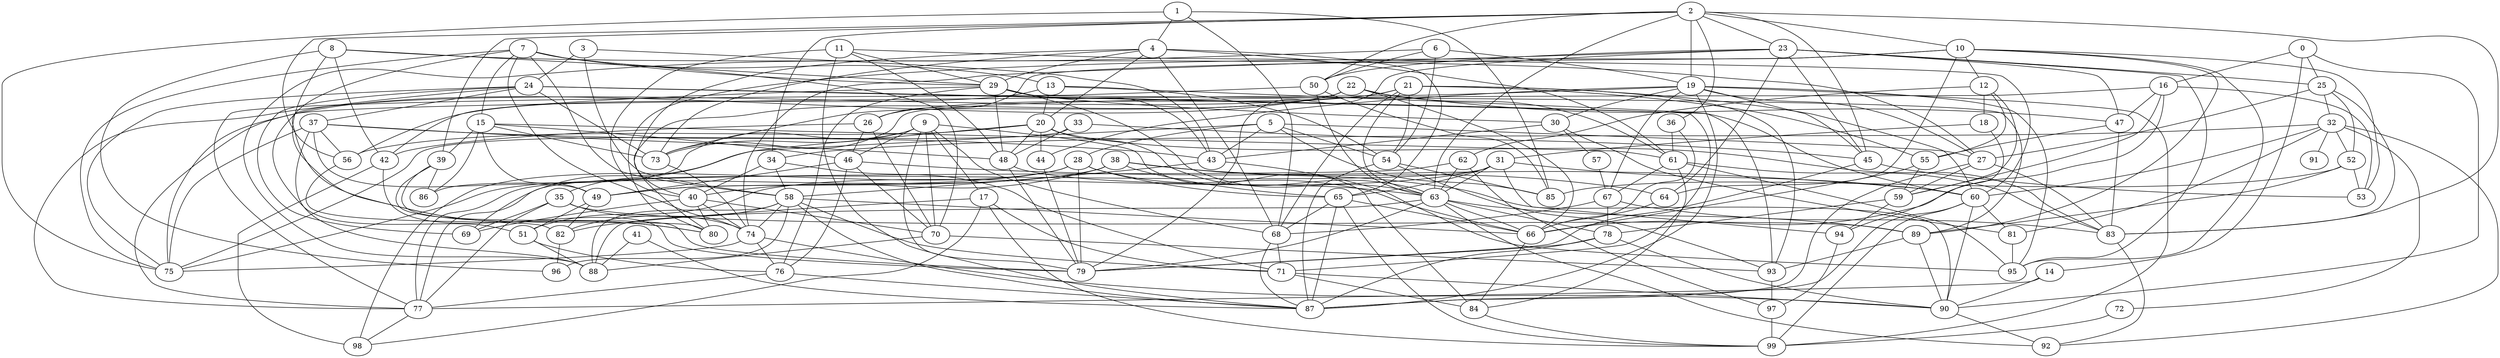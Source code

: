 strict graph "gnp_random_graph(100,0.06)" {
0;
1;
2;
3;
4;
5;
6;
7;
8;
9;
10;
11;
12;
13;
14;
15;
16;
17;
18;
19;
20;
21;
22;
23;
24;
25;
26;
27;
28;
29;
30;
31;
32;
33;
34;
35;
36;
37;
38;
39;
40;
41;
42;
43;
44;
45;
46;
47;
48;
49;
50;
51;
52;
53;
54;
55;
56;
57;
58;
59;
60;
61;
62;
63;
64;
65;
66;
67;
68;
69;
70;
71;
72;
73;
74;
75;
76;
77;
78;
79;
80;
81;
82;
83;
84;
85;
86;
87;
88;
89;
90;
91;
92;
93;
94;
95;
96;
97;
98;
99;
0 -- 16  [is_available=True, prob="0.24541883987"];
0 -- 25  [is_available=True, prob="0.123424007649"];
0 -- 90  [is_available=True, prob="0.71293758842"];
0 -- 14  [is_available=True, prob="0.620666646945"];
1 -- 68  [is_available=True, prob="0.560994440941"];
1 -- 75  [is_available=True, prob="1.0"];
1 -- 4  [is_available=True, prob="0.472121573984"];
1 -- 85  [is_available=True, prob="0.487976456857"];
2 -- 34  [is_available=True, prob="0.432167940022"];
2 -- 36  [is_available=True, prob="0.643255178755"];
2 -- 39  [is_available=True, prob="0.822835521768"];
2 -- 10  [is_available=True, prob="0.000326374381851"];
2 -- 83  [is_available=True, prob="0.260491480787"];
2 -- 45  [is_available=True, prob="1.0"];
2 -- 50  [is_available=True, prob="0.251606548111"];
2 -- 19  [is_available=True, prob="0.151180834501"];
2 -- 23  [is_available=True, prob="0.221523792721"];
2 -- 56  [is_available=True, prob="0.680008795042"];
2 -- 63  [is_available=True, prob="0.229567451976"];
3 -- 24  [is_available=True, prob="0.744251100106"];
3 -- 58  [is_available=True, prob="1.0"];
3 -- 43  [is_available=True, prob="0.737709697718"];
4 -- 68  [is_available=True, prob="0.592922728496"];
4 -- 65  [is_available=True, prob="0.636808268986"];
4 -- 40  [is_available=True, prob="0.495569073258"];
4 -- 73  [is_available=True, prob="0.556459237265"];
4 -- 61  [is_available=True, prob="1.0"];
4 -- 20  [is_available=True, prob="0.25024940426"];
4 -- 29  [is_available=True, prob="0.147720769831"];
5 -- 69  [is_available=True, prob="1.0"];
5 -- 43  [is_available=True, prob="0.837378721209"];
5 -- 85  [is_available=True, prob="0.331992215111"];
5 -- 54  [is_available=True, prob="1.0"];
5 -- 27  [is_available=True, prob="0.17524953734"];
5 -- 28  [is_available=True, prob="0.433160579076"];
6 -- 88  [is_available=True, prob="0.0320164603388"];
6 -- 50  [is_available=True, prob="0.166067869856"];
6 -- 19  [is_available=True, prob="0.34553856025"];
6 -- 54  [is_available=True, prob="0.577346346625"];
7 -- 70  [is_available=True, prob="1.0"];
7 -- 74  [is_available=True, prob="1.0"];
7 -- 75  [is_available=True, prob="0.0790900971046"];
7 -- 13  [is_available=True, prob="0.286496346954"];
7 -- 15  [is_available=True, prob="0.703272996414"];
7 -- 80  [is_available=True, prob="0.562116569072"];
7 -- 58  [is_available=True, prob="0.661761498853"];
7 -- 29  [is_available=True, prob="1.0"];
8 -- 80  [is_available=True, prob="1.0"];
8 -- 96  [is_available=True, prob="0.591843381289"];
8 -- 42  [is_available=True, prob="0.180878036816"];
8 -- 27  [is_available=True, prob="0.319032562847"];
8 -- 29  [is_available=True, prob="0.243441866158"];
9 -- 68  [is_available=True, prob="1.0"];
9 -- 70  [is_available=True, prob="0.222930835361"];
9 -- 73  [is_available=True, prob="0.749681548061"];
9 -- 46  [is_available=True, prob="0.783319901069"];
9 -- 79  [is_available=True, prob="1.0"];
9 -- 17  [is_available=True, prob="0.389705310258"];
9 -- 84  [is_available=True, prob="0.88599532321"];
9 -- 86  [is_available=True, prob="0.896431372381"];
10 -- 64  [is_available=True, prob="1.0"];
10 -- 12  [is_available=True, prob="0.126057096286"];
10 -- 80  [is_available=True, prob="0.460281863675"];
10 -- 53  [is_available=True, prob="0.472927419969"];
10 -- 89  [is_available=True, prob="0.111664141323"];
10 -- 26  [is_available=True, prob="0.0332807384097"];
10 -- 95  [is_available=True, prob="0.457589852597"];
11 -- 40  [is_available=True, prob="0.717612600383"];
11 -- 48  [is_available=True, prob="1.0"];
11 -- 60  [is_available=True, prob="0.596274067905"];
11 -- 29  [is_available=True, prob="0.695287213196"];
11 -- 87  [is_available=True, prob="1.0"];
12 -- 59  [is_available=True, prob="1.0"];
12 -- 18  [is_available=True, prob="0.201479655731"];
12 -- 62  [is_available=True, prob="0.565948351308"];
12 -- 55  [is_available=True, prob="0.996695142636"];
13 -- 56  [is_available=True, prob="0.111677566375"];
13 -- 20  [is_available=True, prob="1.0"];
13 -- 93  [is_available=True, prob="0.918379493178"];
13 -- 54  [is_available=True, prob="1.0"];
14 -- 90  [is_available=True, prob="0.548837614066"];
14 -- 77  [is_available=True, prob="0.392464501831"];
15 -- 39  [is_available=True, prob="0.501410651301"];
15 -- 73  [is_available=True, prob="1.0"];
15 -- 46  [is_available=True, prob="1.0"];
15 -- 49  [is_available=True, prob="0.7279631732"];
15 -- 86  [is_available=True, prob="0.803416656023"];
15 -- 61  [is_available=True, prob="0.995099368499"];
16 -- 66  [is_available=True, prob="0.542480601724"];
16 -- 73  [is_available=True, prob="0.175934333225"];
16 -- 47  [is_available=True, prob="1.0"];
16 -- 53  [is_available=True, prob="0.538860810225"];
16 -- 59  [is_available=True, prob="0.896789852844"];
17 -- 82  [is_available=True, prob="0.26743018108"];
17 -- 99  [is_available=True, prob="0.959410544895"];
17 -- 98  [is_available=True, prob="1.0"];
17 -- 71  [is_available=True, prob="1.0"];
18 -- 94  [is_available=True, prob="0.586712324084"];
18 -- 31  [is_available=True, prob="0.0745135673734"];
19 -- 67  [is_available=True, prob="0.623415157051"];
19 -- 44  [is_available=True, prob="0.183325904459"];
19 -- 45  [is_available=True, prob="0.723176338077"];
19 -- 77  [is_available=True, prob="1.0"];
19 -- 99  [is_available=True, prob="0.600566949766"];
19 -- 87  [is_available=True, prob="1.0"];
19 -- 27  [is_available=True, prob="1.0"];
19 -- 30  [is_available=True, prob="0.392803898201"];
19 -- 95  [is_available=True, prob="1.0"];
20 -- 35  [is_available=True, prob="1.0"];
20 -- 44  [is_available=True, prob="0.0359802341628"];
20 -- 48  [is_available=True, prob="0.524983459101"];
20 -- 83  [is_available=True, prob="0.510123581123"];
20 -- 56  [is_available=True, prob="0.495501007285"];
20 -- 63  [is_available=True, prob="0.55091532052"];
21 -- 68  [is_available=True, prob="0.879586934085"];
21 -- 77  [is_available=True, prob="0.906938605784"];
21 -- 54  [is_available=True, prob="0.805666870057"];
21 -- 55  [is_available=True, prob="0.823048460454"];
21 -- 26  [is_available=True, prob="1.0"];
21 -- 60  [is_available=True, prob="0.198495393491"];
21 -- 93  [is_available=True, prob="0.245031891849"];
21 -- 63  [is_available=True, prob="1.0"];
22 -- 66  [is_available=True, prob="0.864442908437"];
22 -- 73  [is_available=True, prob="0.430470439599"];
22 -- 75  [is_available=True, prob="0.940548230666"];
22 -- 47  [is_available=True, prob="1.0"];
22 -- 80  [is_available=True, prob="0.430118851488"];
22 -- 61  [is_available=True, prob="1.0"];
23 -- 64  [is_available=True, prob="1.0"];
23 -- 74  [is_available=True, prob="0.746761166346"];
23 -- 45  [is_available=True, prob="0.226068295225"];
23 -- 47  [is_available=True, prob="0.456916531927"];
23 -- 50  [is_available=True, prob="0.680650680619"];
23 -- 25  [is_available=True, prob="1.0"];
23 -- 79  [is_available=True, prob="1.0"];
23 -- 95  [is_available=True, prob="0.67205281614"];
24 -- 37  [is_available=True, prob="0.75012203089"];
24 -- 71  [is_available=True, prob="0.320134966786"];
24 -- 73  [is_available=True, prob="1.0"];
24 -- 75  [is_available=True, prob="0.212780030382"];
24 -- 51  [is_available=True, prob="0.498717542959"];
24 -- 60  [is_available=True, prob="0.150710751385"];
24 -- 69  [is_available=True, prob="0.0916097110728"];
25 -- 32  [is_available=True, prob="0.779898558377"];
25 -- 83  [is_available=True, prob="1.0"];
25 -- 52  [is_available=True, prob="0.531407128861"];
25 -- 27  [is_available=True, prob="0.230444526111"];
26 -- 42  [is_available=True, prob="0.199723055655"];
26 -- 70  [is_available=True, prob="1.0"];
26 -- 46  [is_available=True, prob="0.035598359749"];
27 -- 83  [is_available=True, prob="0.0841606884699"];
27 -- 87  [is_available=True, prob="0.0409515931302"];
27 -- 59  [is_available=True, prob="0.386990313117"];
28 -- 65  [is_available=True, prob="0.672291312644"];
28 -- 98  [is_available=True, prob="0.946341654186"];
28 -- 66  [is_available=True, prob="1.0"];
28 -- 79  [is_available=True, prob="0.419988359382"];
28 -- 49  [is_available=True, prob="0.303444077948"];
29 -- 43  [is_available=True, prob="0.556619641686"];
29 -- 42  [is_available=True, prob="1.0"];
29 -- 76  [is_available=True, prob="0.716227196569"];
29 -- 48  [is_available=True, prob="1.0"];
29 -- 89  [is_available=True, prob="0.517494479327"];
29 -- 30  [is_available=True, prob="0.812864422197"];
29 -- 63  [is_available=True, prob="0.631232333131"];
30 -- 43  [is_available=True, prob="0.773422929035"];
30 -- 81  [is_available=True, prob="1.0"];
30 -- 57  [is_available=True, prob="1.0"];
31 -- 65  [is_available=True, prob="0.253819986609"];
31 -- 77  [is_available=True, prob="0.815260963289"];
31 -- 51  [is_available=True, prob="1.0"];
31 -- 60  [is_available=True, prob="0.0841404301342"];
31 -- 94  [is_available=True, prob="1.0"];
31 -- 63  [is_available=True, prob="1.0"];
32 -- 34  [is_available=True, prob="0.87167219169"];
32 -- 72  [is_available=True, prob="1.0"];
32 -- 92  [is_available=True, prob="1.0"];
32 -- 81  [is_available=True, prob="0.518594290819"];
32 -- 52  [is_available=True, prob="0.396540965352"];
32 -- 91  [is_available=True, prob="1.0"];
32 -- 60  [is_available=True, prob="0.889152201609"];
33 -- 48  [is_available=True, prob="0.0571067139583"];
33 -- 75  [is_available=True, prob="0.986652888435"];
33 -- 45  [is_available=True, prob="0.00743601052147"];
34 -- 40  [is_available=True, prob="1.0"];
34 -- 58  [is_available=True, prob="0.745514299348"];
34 -- 71  [is_available=True, prob="0.958212221817"];
35 -- 89  [is_available=True, prob="0.478253281788"];
35 -- 74  [is_available=True, prob="1.0"];
35 -- 69  [is_available=True, prob="1.0"];
35 -- 77  [is_available=True, prob="0.981593818107"];
36 -- 66  [is_available=True, prob="0.703503139276"];
36 -- 61  [is_available=True, prob="0.382985051845"];
37 -- 43  [is_available=True, prob="1.0"];
37 -- 49  [is_available=True, prob="0.149507416872"];
37 -- 75  [is_available=True, prob="0.0149451185187"];
37 -- 48  [is_available=True, prob="0.115511278676"];
37 -- 56  [is_available=True, prob="0.309418920947"];
37 -- 88  [is_available=True, prob="0.265887160979"];
38 -- 64  [is_available=True, prob="0.277199350419"];
38 -- 65  [is_available=True, prob="0.2221674127"];
38 -- 40  [is_available=True, prob="0.275380024663"];
38 -- 75  [is_available=True, prob="0.220555113599"];
38 -- 49  [is_available=True, prob="0.704122724914"];
38 -- 90  [is_available=True, prob="0.451977298442"];
39 -- 80  [is_available=True, prob="0.539421436843"];
39 -- 79  [is_available=True, prob="0.636690040674"];
39 -- 86  [is_available=True, prob="0.840497253091"];
40 -- 69  [is_available=True, prob="0.962645219613"];
40 -- 70  [is_available=True, prob="0.557082914364"];
40 -- 74  [is_available=True, prob="0.206988936814"];
40 -- 80  [is_available=True, prob="0.888030319731"];
41 -- 88  [is_available=True, prob="0.646296512058"];
41 -- 87  [is_available=True, prob="0.433457599971"];
42 -- 98  [is_available=True, prob="0.704875854538"];
42 -- 79  [is_available=True, prob="0.362969025774"];
43 -- 58  [is_available=True, prob="0.132360589206"];
43 -- 95  [is_available=True, prob="0.694945232823"];
44 -- 79  [is_available=True, prob="1.0"];
45 -- 79  [is_available=True, prob="0.458185925742"];
45 -- 53  [is_available=True, prob="0.737949289808"];
46 -- 70  [is_available=True, prob="0.956303887811"];
46 -- 76  [is_available=True, prob="0.4946688839"];
46 -- 49  [is_available=True, prob="0.131284631144"];
46 -- 60  [is_available=True, prob="0.620698690885"];
47 -- 83  [is_available=True, prob="0.1900677031"];
47 -- 55  [is_available=True, prob="0.667572981136"];
48 -- 79  [is_available=True, prob="0.430574887586"];
48 -- 63  [is_available=True, prob="0.852594791055"];
49 -- 82  [is_available=True, prob="0.00114948941315"];
49 -- 51  [is_available=True, prob="0.975218261745"];
50 -- 77  [is_available=True, prob="1.0"];
50 -- 85  [is_available=True, prob="0.527512422044"];
50 -- 63  [is_available=True, prob="1.0"];
51 -- 76  [is_available=True, prob="0.0680827628066"];
51 -- 88  [is_available=True, prob="0.145772672538"];
52 -- 53  [is_available=True, prob="0.121364306096"];
52 -- 89  [is_available=True, prob="0.185379914809"];
52 -- 85  [is_available=True, prob="0.603712050472"];
54 -- 85  [is_available=True, prob="1.0"];
54 -- 87  [is_available=True, prob="0.115944410892"];
54 -- 93  [is_available=True, prob="0.43233063847"];
55 -- 66  [is_available=True, prob="0.79180662497"];
55 -- 59  [is_available=True, prob="0.548330307517"];
56 -- 82  [is_available=True, prob="1.0"];
57 -- 67  [is_available=True, prob="0.0933667409782"];
58 -- 96  [is_available=True, prob="0.473572381942"];
58 -- 71  [is_available=True, prob="0.292830154421"];
58 -- 74  [is_available=True, prob="0.365655325344"];
58 -- 66  [is_available=True, prob="0.776350636702"];
58 -- 88  [is_available=True, prob="0.142442547706"];
58 -- 82  [is_available=True, prob="1.0"];
58 -- 87  [is_available=True, prob="0.188284406929"];
59 -- 78  [is_available=True, prob="0.763492830168"];
59 -- 94  [is_available=True, prob="0.303122398651"];
60 -- 99  [is_available=True, prob="1.0"];
60 -- 81  [is_available=True, prob="0.417254025697"];
60 -- 87  [is_available=True, prob="0.193566632025"];
60 -- 90  [is_available=True, prob="1.0"];
61 -- 67  [is_available=True, prob="1.0"];
61 -- 83  [is_available=True, prob="0.418037987148"];
61 -- 84  [is_available=True, prob="0.990001673192"];
61 -- 95  [is_available=True, prob="1.0"];
62 -- 97  [is_available=True, prob="0.0853287050582"];
62 -- 77  [is_available=True, prob="0.664711783629"];
62 -- 63  [is_available=True, prob="0.643759809454"];
63 -- 66  [is_available=True, prob="0.862673455428"];
63 -- 78  [is_available=True, prob="0.0735575567273"];
63 -- 79  [is_available=True, prob="0.954803889638"];
63 -- 88  [is_available=True, prob="1.0"];
63 -- 89  [is_available=True, prob="0.110140113221"];
63 -- 92  [is_available=True, prob="1.0"];
64 -- 66  [is_available=True, prob="0.939354819991"];
65 -- 66  [is_available=True, prob="0.592588471949"];
65 -- 99  [is_available=True, prob="0.740075320555"];
65 -- 68  [is_available=True, prob="0.568079156376"];
65 -- 87  [is_available=True, prob="0.746552571047"];
66 -- 84  [is_available=True, prob="1.0"];
67 -- 68  [is_available=True, prob="0.400138460697"];
67 -- 78  [is_available=True, prob="0.450422494359"];
67 -- 83  [is_available=True, prob="0.364118558122"];
68 -- 71  [is_available=True, prob="1.0"];
68 -- 87  [is_available=True, prob="0.820570504792"];
70 -- 88  [is_available=True, prob="0.920531588164"];
70 -- 93  [is_available=True, prob="0.467911487647"];
71 -- 84  [is_available=True, prob="0.240243537715"];
71 -- 90  [is_available=True, prob="0.512173676523"];
72 -- 99  [is_available=True, prob="1.0"];
73 -- 74  [is_available=True, prob="0.209821592102"];
74 -- 75  [is_available=True, prob="0.405334365671"];
74 -- 76  [is_available=True, prob="1.0"];
74 -- 90  [is_available=True, prob="0.0220102072815"];
76 -- 77  [is_available=True, prob="0.322517780986"];
76 -- 87  [is_available=True, prob="0.074457606597"];
77 -- 98  [is_available=True, prob="0.630950030963"];
78 -- 79  [is_available=True, prob="0.843908595296"];
78 -- 87  [is_available=True, prob="0.0301674358558"];
78 -- 90  [is_available=True, prob="0.168107563537"];
81 -- 95  [is_available=True, prob="1.0"];
82 -- 96  [is_available=True, prob="0.20948020478"];
83 -- 92  [is_available=True, prob="0.692311726425"];
84 -- 99  [is_available=True, prob="0.844846295173"];
89 -- 93  [is_available=True, prob="0.175669700816"];
89 -- 90  [is_available=True, prob="0.35839882741"];
90 -- 92  [is_available=True, prob="0.610777808554"];
93 -- 97  [is_available=True, prob="0.597422564841"];
94 -- 97  [is_available=True, prob="0.75194387962"];
97 -- 99  [is_available=True, prob="0.0260216212123"];
}
